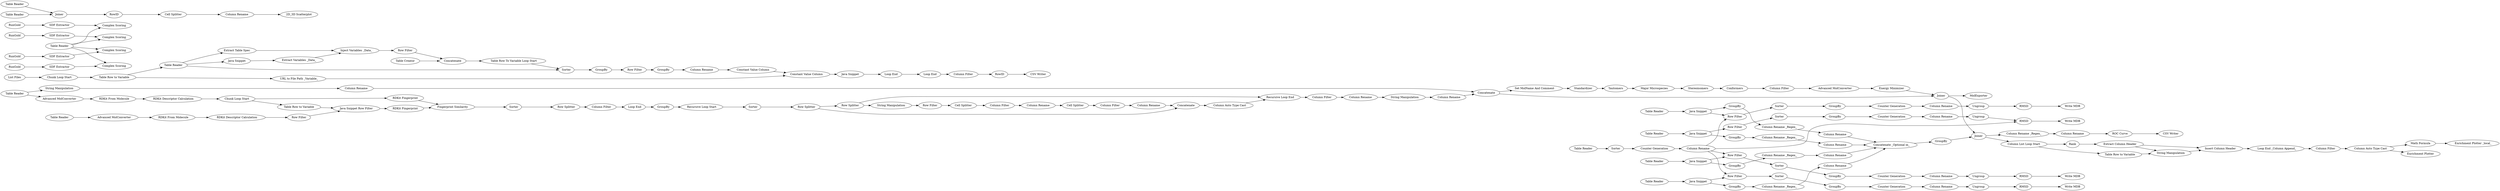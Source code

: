 digraph {
	"8835326123239977610_2" [label=RMSD]
	"6637847255508879669_3282" [label=Tautomers]
	"6637847255508879669_3405" [label="Row Splitter"]
	"6637847255508879669_3236" [label="Java Snippet"]
	"6637847255508879669_3054" [label=Joiner]
	"7735800348169770735_3267" [label="Row Filter"]
	"6637847255508879669_3042" [label="String Manipulation"]
	"6637847255508879669_3450" [label="Table Reader"]
	"6637847255508879669_3432" [label="Column Filter"]
	"8835326123239977610_3267" [label="Row Filter"]
	"6637847255508879669_3272" [label=GroupBy]
	"6637847255508879669_3373" [label="Counter Generation"]
	"6637847255508879669_3414" [label="Column Rename"]
	"8835326123239977610_3275" [label=Ungroup]
	"6637847255508879669_3384" [label="Math Formula"]
	"6637847255508879669_3015" [label=GroupBy]
	"6637847255508879669_3458" [label=RunGold]
	"6637847255508879669_3415" [label="Column Filter"]
	"6637847255508879669_3267" [label="Row Filter"]
	"6637847255508879669_3014" [label="SDF Extractor"]
	"6637847255508879669_10" [label="RDKit From Molecule"]
	"6637847255508879669_3273" [label="Counter Generation"]
	"6637847255508879669_2313" [label=MolExporter]
	"7735800348169770735_3265" [label=Sorter]
	"7735800348169770735_3274" [label="Column Rename"]
	"6637847255508879669_3029" [label="Column Rename _Regex_"]
	"6637847255508879669_1" [label="RDKit Descriptor Calculation"]
	"6637847255508879669_44" [label="Fingerprint Similarity"]
	"6637847255508879669_3035" [label="Column Rename"]
	"3277440820526667847_3267" [label="Row Filter"]
	"3277440820526667847_3274" [label="Column Rename"]
	"6637847255508879669_3274" [label="Column Rename"]
	"6637847255508879669_3445" [label="Table Reader"]
	"6637847255508879669_3374" [label=Sorter]
	"6637847255508879669_3037" [label="Column Rename _Regex_"]
	"6637847255508879669_3389" [label=Standardizer]
	"6637847255508879669_3320" [label="URL to File Path _Variable_"]
	"6637847255508879669_3419" [label="Column Rename"]
	"6637847255508879669_3441" [label="Table Reader"]
	"6637847255508879669_3410" [label="Row Filter"]
	"8835326123239977610_3279" [label=Sorter]
	"6637847255508879669_3461" [label=RunGold]
	"6637847255508879669_3421" [label="Column Filter"]
	"6637847255508879669_3447" [label="Table Reader"]
	"6637847255508879669_3449" [label="List Files"]
	"6637847255508879669_3385" [label="Enrichment Plotter _local_"]
	"6637847255508879669_3312" [label="Table Creator"]
	"6637847255508879669_3361" [label="CSV Writer"]
	"6637847255508879669_3448" [label="Table Reader"]
	"6637847255508879669_3018" [label="Complex Scoring"]
	"6637847255508879669_3331" [label=Sorter]
	"3277440820526667847_3276" [label="Write MDB"]
	"6637847255508879669_3306" [label="Java Snippet"]
	"6637847255508879669_2796" [label="Column Rename _Regex_"]
	"6637847255508879669_3321" [label=GroupBy]
	"6637847255508879669_2408" [label=GroupBy]
	"3277440820526667847_2" [label=RMSD]
	"6637847255508879669_23" [label="RDKit Fingerprint"]
	"6637847255508879669_3380" [label=Rank]
	"6637847255508879669_3446" [label="Table Reader"]
	"6637847255508879669_3451" [label="Table Reader"]
	"6637847255508879669_2384" [label="Complex Scoring"]
	"6637847255508879669_3420" [label="Cell Splitter"]
	"6637847255508879669_3459" [label=RunGold]
	"6637847255508879669_3343" [label="Chunk Loop Start"]
	"6637847255508879669_3344" [label="Table Row to Variable"]
	"6637847255508879669_3309" [label=Sorter]
	"6637847255508879669_3416" [label="Row Splitter"]
	"6637847255508879669_3284" [label="Column Filter"]
	"6637847255508879669_3327" [label="CSV Writer"]
	"6637847255508879669_3" [label="RDKit From Molecule"]
	"6637847255508879669_3444" [label="Table Reader"]
	"7735800348169770735_3276" [label="Write MDB"]
	"6637847255508879669_20" [label="Chunk Loop Start"]
	"8835326123239977610_3274" [label="Column Rename"]
	"6637847255508879669_2" [label=RMSD]
	"6637847255508879669_22" [label="RDKit Fingerprint"]
	"6637847255508879669_3408" [label="Recursive Loop End"]
	"6637847255508879669_3275" [label=Ungroup]
	"6637847255508879669_3022" [label="SDF Extractor"]
	"6637847255508879669_3440" [label="Table Reader"]
	"7735800348169770735_3273" [label="Counter Generation"]
	"8835326123239977610_3273" [label="Counter Generation"]
	"6637847255508879669_3046" [label="Column Rename"]
	"6637847255508879669_3023" [label=GroupBy]
	"6637847255508879669_3376" [label="Insert Column Header"]
	"6637847255508879669_3021" [label="Column Rename _Regex_"]
	"6637847255508879669_2917" [label="Column Rename"]
	"6637847255508879669_3317" [label="Loop End"]
	"6637847255508879669_3034" [label="Complex Scoring"]
	"6637847255508879669_3027" [label="Column Rename"]
	"6637847255508879669_25" [label=Sorter]
	"6637847255508879669_3237" [label=Joiner]
	"3277440820526667847_3272" [label=GroupBy]
	"6637847255508879669_3283" [label="Major Microspecies"]
	"6637847255508879669_3307" [label="Extract Variables _Data_"]
	"6637847255508879669_3050" [label="Row Filter"]
	"6637847255508879669_3460" [label=RunGold]
	"6637847255508879669_3462" [label="Advanced MolConverter"]
	"6637847255508879669_3329" [label=RowID]
	"6637847255508879669_3382" [label="Loop End _Column Append_"]
	"6637847255508879669_3313" [label=Concatenate]
	"6637847255508879669_3235" [label="Java Snippet"]
	"6637847255508879669_3019" [label="Column Rename"]
	"6637847255508879669_3314" [label="Row Filter"]
	"6637847255508879669_11" [label="RDKit Descriptor Calculation"]
	"6637847255508879669_3443" [label="Table Reader"]
	"6637847255508879669_3379" [label="Column List Loop Start"]
	"6637847255508879669_3378" [label="Table Row to Variable"]
	"6637847255508879669_3322" [label="Row Filter"]
	"6637847255508879669_3315" [label="Extract Table Spec"]
	"6637847255508879669_3375" [label="String Manipulation"]
	"6637847255508879669_3328" [label="Column Filter"]
	"6637847255508879669_3345" [label="Loop End"]
	"6637847255508879669_3026" [label="Complex Scoring"]
	"6637847255508879669_3316" [label="Table Row To Variable Loop Start"]
	"6637847255508879669_3047" [label="Column Rename"]
	"7735800348169770735_3272" [label=GroupBy]
	"6637847255508879669_3381" [label="Extract Column Header"]
	"6637847255508879669_3463" [label="Advanced MolConverter"]
	"6637847255508879669_27" [label="Row Splitter"]
	"6637847255508879669_31" [label="Loop End"]
	"8835326123239977610_3272" [label=GroupBy]
	"6637847255508879669_19" [label="Java Snippet Row Filter"]
	"6637847255508879669_3031" [label=GroupBy]
	"6637847255508879669_3285" [label="Advanced MolConverter"]
	"6637847255508879669_30" [label="Column Filter"]
	"6637847255508879669_3367" [label=RowID]
	"6637847255508879669_3044" [label="String Manipulation"]
	"6637847255508879669_3326" [label="Java Snippet"]
	"7735800348169770735_3275" [label=Ungroup]
	"6637847255508879669_2523" [label=GroupBy]
	"6637847255508879669_2524" [label="Column Rename _Regex_"]
	"6637847255508879669_3030" [label="SDF Extractor"]
	"6637847255508879669_3049" [label="Set MolName And Comment"]
	"6637847255508879669_3325" [label="Column Rename"]
	"6637847255508879669_3366" [label="Cell Splitter"]
	"6637847255508879669_3349" [label="2D_3D Scatterplot"]
	"6637847255508879669_3333" [label=Joiner]
	"6637847255508879669_3426" [label="Column Auto Type Cast"]
	"6637847255508879669_2519" [label="Concatenate _Optional in_"]
	"6637847255508879669_3413" [label="Cell Splitter"]
	"3277440820526667847_3275" [label=Ungroup]
	"6637847255508879669_3417" [label=Concatenate]
	"6637847255508879669_3308" [label="Inject Variables _Data_"]
	"6637847255508879669_3429" [label="Column Filter"]
	"6637847255508879669_3038" [label="Enrichment Plotter"]
	"6637847255508879669_2351" [label="SDF Extractor"]
	"6637847255508879669_3428" [label="Column Rename"]
	"6637847255508879669_3224" [label="Java Snippet"]
	"6637847255508879669_3342" [label="Column Rename"]
	"6637847255508879669_3324" [label="Constant Value Column"]
	"6637847255508879669_3391" [label="Energy Minimizer"]
	"6637847255508879669_3239" [label="ROC Curve"]
	"6637847255508879669_3041" [label=Concatenate]
	"6637847255508879669_3407" [label="Recursive Loop Start"]
	"6637847255508879669_2514" [label="Column Rename"]
	"6637847255508879669_3388" [label=Stereoisomers]
	"6637847255508879669_3390" [label=Conformers]
	"8835326123239977610_3276" [label="Write MDB"]
	"6637847255508879669_3318" [label="Constant Value Column"]
	"6637847255508879669_3395" [label="Table Row to Variable"]
	"3277440820526667847_3273" [label="Counter Generation"]
	"6637847255508879669_3433" [label="Column Auto Type Cast"]
	"6637847255508879669_2407" [label="Java Snippet"]
	"6637847255508879669_3276" [label="Write MDB"]
	"6637847255508879669_3418" [label=Sorter]
	"3277440820526667847_3280" [label=Sorter]
	"6637847255508879669_3452" [label="Table Reader"]
	"7735800348169770735_2" [label=RMSD]
	"6637847255508879669_3365" [label="Column Rename"]
	"6637847255508879669_3422" [label="String Manipulation"]
	"6637847255508879669_3323" [label=GroupBy]
	"6637847255508879669_3368" [label=GroupBy]
	"6637847255508879669_3342" -> "6637847255508879669_2"
	"6637847255508879669_3421" -> "6637847255508879669_3419"
	"6637847255508879669_1" -> "6637847255508879669_3050"
	"7735800348169770735_3267" -> "7735800348169770735_3265"
	"6637847255508879669_3239" -> "6637847255508879669_3361"
	"6637847255508879669_3426" -> "6637847255508879669_3408"
	"6637847255508879669_3445" -> "6637847255508879669_3236"
	"3277440820526667847_3274" -> "3277440820526667847_3275"
	"6637847255508879669_3235" -> "7735800348169770735_3267"
	"6637847255508879669_3309" -> "6637847255508879669_3321"
	"6637847255508879669_3376" -> "6637847255508879669_3382"
	"6637847255508879669_3054" -> "6637847255508879669_3237"
	"6637847255508879669_3321" -> "6637847255508879669_3322"
	"6637847255508879669_3459" -> "6637847255508879669_3014"
	"8835326123239977610_3274" -> "8835326123239977610_3275"
	"6637847255508879669_3046" -> "6637847255508879669_3041"
	"6637847255508879669_20" -> "6637847255508879669_3395"
	"6637847255508879669_3306" -> "6637847255508879669_3307"
	"6637847255508879669_3030" -> "6637847255508879669_3034"
	"6637847255508879669_3326" -> "6637847255508879669_3345"
	"6637847255508879669_3441" -> "6637847255508879669_3463"
	"8835326123239977610_3272" -> "8835326123239977610_3273"
	"6637847255508879669_3014" -> "6637847255508879669_3018"
	"6637847255508879669_23" -> "6637847255508879669_44"
	"6637847255508879669_3388" -> "6637847255508879669_3390"
	"6637847255508879669_3027" -> "6637847255508879669_2519"
	"6637847255508879669_3044" -> "6637847255508879669_3047"
	"6637847255508879669_3224" -> "3277440820526667847_3267"
	"6637847255508879669_3378" -> "6637847255508879669_3375"
	"6637847255508879669_3446" -> "6637847255508879669_3235"
	"6637847255508879669_3237" -> "6637847255508879669_3379"
	"6637847255508879669_3410" -> "6637847255508879669_3413"
	"6637847255508879669_3415" -> "6637847255508879669_3414"
	"6637847255508879669_3384" -> "6637847255508879669_3385"
	"6637847255508879669_3389" -> "6637847255508879669_3282"
	"6637847255508879669_3342" -> "7735800348169770735_3267"
	"7735800348169770735_3273" -> "7735800348169770735_3274"
	"7735800348169770735_3272" -> "7735800348169770735_3273"
	"6637847255508879669_3325" -> "6637847255508879669_3324"
	"7735800348169770735_3275" -> "7735800348169770735_2"
	"6637847255508879669_3379" -> "6637847255508879669_3378"
	"6637847255508879669_3461" -> "6637847255508879669_3030"
	"8835326123239977610_3273" -> "8835326123239977610_3274"
	"6637847255508879669_3054" -> "6637847255508879669_2313"
	"6637847255508879669_3413" -> "6637847255508879669_3415"
	"6637847255508879669_3418" -> "6637847255508879669_3416"
	"6637847255508879669_3390" -> "6637847255508879669_3284"
	"6637847255508879669_2917" -> "6637847255508879669_3239"
	"3277440820526667847_3272" -> "3277440820526667847_3273"
	"6637847255508879669_3031" -> "6637847255508879669_3037"
	"6637847255508879669_3267" -> "6637847255508879669_3374"
	"3277440820526667847_3267" -> "3277440820526667847_3280"
	"6637847255508879669_3235" -> "6637847255508879669_3031"
	"6637847255508879669_3447" -> "6637847255508879669_3034"
	"6637847255508879669_2408" -> "6637847255508879669_2524"
	"8835326123239977610_3279" -> "8835326123239977610_3272"
	"6637847255508879669_3391" -> "6637847255508879669_3054"
	"7735800348169770735_3274" -> "7735800348169770735_3275"
	"6637847255508879669_3380" -> "6637847255508879669_3381"
	"6637847255508879669_3282" -> "6637847255508879669_3283"
	"6637847255508879669_19" -> "6637847255508879669_23"
	"6637847255508879669_2524" -> "6637847255508879669_2514"
	"6637847255508879669_3382" -> "6637847255508879669_3432"
	"6637847255508879669_3236" -> "8835326123239977610_3267"
	"6637847255508879669_3320" -> "6637847255508879669_3318"
	"6637847255508879669_3450" -> "6637847255508879669_3306"
	"6637847255508879669_3447" -> "6637847255508879669_3026"
	"6637847255508879669_3373" -> "6637847255508879669_3274"
	"6637847255508879669_3452" -> "6637847255508879669_3333"
	"6637847255508879669_3344" -> "6637847255508879669_3450"
	"6637847255508879669_3375" -> "6637847255508879669_3376"
	"6637847255508879669_3049" -> "6637847255508879669_3389"
	"6637847255508879669_3023" -> "6637847255508879669_3029"
	"3277440820526667847_3273" -> "3277440820526667847_3274"
	"6637847255508879669_44" -> "6637847255508879669_25"
	"6637847255508879669_3429" -> "6637847255508879669_3428"
	"6637847255508879669_3315" -> "6637847255508879669_3308"
	"6637847255508879669_22" -> "6637847255508879669_44"
	"8835326123239977610_3275" -> "8835326123239977610_2"
	"6637847255508879669_3047" -> "6637847255508879669_3041"
	"6637847255508879669_3342" -> "3277440820526667847_3267"
	"6637847255508879669_3367" -> "6637847255508879669_3366"
	"6637847255508879669_3331" -> "6637847255508879669_3273"
	"6637847255508879669_3450" -> "6637847255508879669_3315"
	"6637847255508879669_3450" -> "6637847255508879669_3309"
	"7735800348169770735_2" -> "7735800348169770735_3276"
	"6637847255508879669_3317" -> "6637847255508879669_3328"
	"6637847255508879669_2523" -> "6637847255508879669_3237"
	"6637847255508879669_3460" -> "6637847255508879669_3022"
	"6637847255508879669_3050" -> "6637847255508879669_19"
	"6637847255508879669_3324" -> "6637847255508879669_3318"
	"6637847255508879669_3274" -> "6637847255508879669_3275"
	"6637847255508879669_3275" -> "6637847255508879669_2"
	"6637847255508879669_3224" -> "6637847255508879669_3015"
	"6637847255508879669_3444" -> "6637847255508879669_3224"
	"6637847255508879669_2514" -> "6637847255508879669_2519"
	"6637847255508879669_3408" -> "6637847255508879669_3429"
	"6637847255508879669_3236" -> "6637847255508879669_3023"
	"6637847255508879669_3237" -> "6637847255508879669_2796"
	"6637847255508879669_3407" -> "6637847255508879669_3418"
	"6637847255508879669_3419" -> "6637847255508879669_3417"
	"6637847255508879669_2351" -> "6637847255508879669_2384"
	"8835326123239977610_2" -> "8835326123239977610_3276"
	"6637847255508879669_3451" -> "6637847255508879669_3333"
	"6637847255508879669_3316" -> "6637847255508879669_3309"
	"6637847255508879669_3458" -> "6637847255508879669_2351"
	"6637847255508879669_3433" -> "6637847255508879669_3384"
	"6637847255508879669_25" -> "6637847255508879669_27"
	"6637847255508879669_3314" -> "6637847255508879669_3313"
	"6637847255508879669_3441" -> "6637847255508879669_3042"
	"6637847255508879669_3368" -> "6637847255508879669_3407"
	"6637847255508879669_3443" -> "6637847255508879669_2407"
	"6637847255508879669_3021" -> "6637847255508879669_3019"
	"6637847255508879669_2" -> "6637847255508879669_3276"
	"6637847255508879669_3405" -> "6637847255508879669_3408"
	"6637847255508879669_2519" -> "6637847255508879669_2523"
	"6637847255508879669_3379" -> "6637847255508879669_3380"
	"6637847255508879669_11" -> "6637847255508879669_20"
	"6637847255508879669_3416" -> "6637847255508879669_3405"
	"6637847255508879669_3272" -> "6637847255508879669_3373"
	"7735800348169770735_3265" -> "7735800348169770735_3272"
	"6637847255508879669_3313" -> "6637847255508879669_3316"
	"8835326123239977610_3267" -> "8835326123239977610_3279"
	"6637847255508879669_3449" -> "6637847255508879669_3343"
	"6637847255508879669_10" -> "6637847255508879669_11"
	"6637847255508879669_3307" -> "6637847255508879669_3308"
	"6637847255508879669_3019" -> "6637847255508879669_2519"
	"6637847255508879669_3041" -> "6637847255508879669_3054"
	"6637847255508879669_3463" -> "6637847255508879669_10"
	"6637847255508879669_3440" -> "6637847255508879669_3462"
	"6637847255508879669_3414" -> "6637847255508879669_3420"
	"6637847255508879669_3417" -> "6637847255508879669_3426"
	"6637847255508879669_3342" -> "8835326123239977610_3267"
	"6637847255508879669_3041" -> "6637847255508879669_3049"
	"6637847255508879669_3395" -> "6637847255508879669_19"
	"6637847255508879669_3448" -> "6637847255508879669_3331"
	"6637847255508879669_3447" -> "6637847255508879669_2384"
	"6637847255508879669_3273" -> "6637847255508879669_3342"
	"6637847255508879669_2407" -> "6637847255508879669_2408"
	"6637847255508879669_3322" -> "6637847255508879669_3323"
	"6637847255508879669_3381" -> "6637847255508879669_3375"
	"6637847255508879669_3285" -> "6637847255508879669_3391"
	"6637847255508879669_3374" -> "6637847255508879669_3272"
	"6637847255508879669_2796" -> "6637847255508879669_2917"
	"6637847255508879669_3462" -> "6637847255508879669_3"
	"6637847255508879669_3035" -> "6637847255508879669_2519"
	"6637847255508879669_3042" -> "6637847255508879669_3046"
	"6637847255508879669_3323" -> "6637847255508879669_3325"
	"6637847255508879669_3022" -> "6637847255508879669_3026"
	"6637847255508879669_3432" -> "6637847255508879669_3433"
	"6637847255508879669_3328" -> "6637847255508879669_3329"
	"6637847255508879669_3405" -> "6637847255508879669_3422"
	"6637847255508879669_3318" -> "6637847255508879669_3326"
	"3277440820526667847_2" -> "3277440820526667847_3276"
	"6637847255508879669_3422" -> "6637847255508879669_3410"
	"6637847255508879669_3420" -> "6637847255508879669_3421"
	"6637847255508879669_3381" -> "6637847255508879669_3376"
	"6637847255508879669_3284" -> "6637847255508879669_3285"
	"6637847255508879669_3037" -> "6637847255508879669_3035"
	"6637847255508879669_20" -> "6637847255508879669_22"
	"6637847255508879669_3345" -> "6637847255508879669_3317"
	"6637847255508879669_3312" -> "6637847255508879669_3313"
	"6637847255508879669_3" -> "6637847255508879669_1"
	"6637847255508879669_3015" -> "6637847255508879669_3021"
	"6637847255508879669_3308" -> "6637847255508879669_3314"
	"6637847255508879669_3428" -> "6637847255508879669_3044"
	"6637847255508879669_3029" -> "6637847255508879669_3027"
	"6637847255508879669_31" -> "6637847255508879669_3368"
	"6637847255508879669_27" -> "6637847255508879669_30"
	"6637847255508879669_2407" -> "6637847255508879669_3267"
	"6637847255508879669_3283" -> "6637847255508879669_3388"
	"6637847255508879669_3416" -> "6637847255508879669_3417"
	"3277440820526667847_3280" -> "3277440820526667847_3272"
	"6637847255508879669_3343" -> "6637847255508879669_3344"
	"6637847255508879669_3365" -> "6637847255508879669_3349"
	"6637847255508879669_3447" -> "6637847255508879669_3018"
	"6637847255508879669_3329" -> "6637847255508879669_3327"
	"6637847255508879669_3366" -> "6637847255508879669_3365"
	"6637847255508879669_30" -> "6637847255508879669_31"
	"3277440820526667847_3275" -> "3277440820526667847_2"
	"6637847255508879669_3333" -> "6637847255508879669_3367"
	"6637847255508879669_3344" -> "6637847255508879669_3320"
	"6637847255508879669_3433" -> "6637847255508879669_3038"
	rankdir=LR
}
